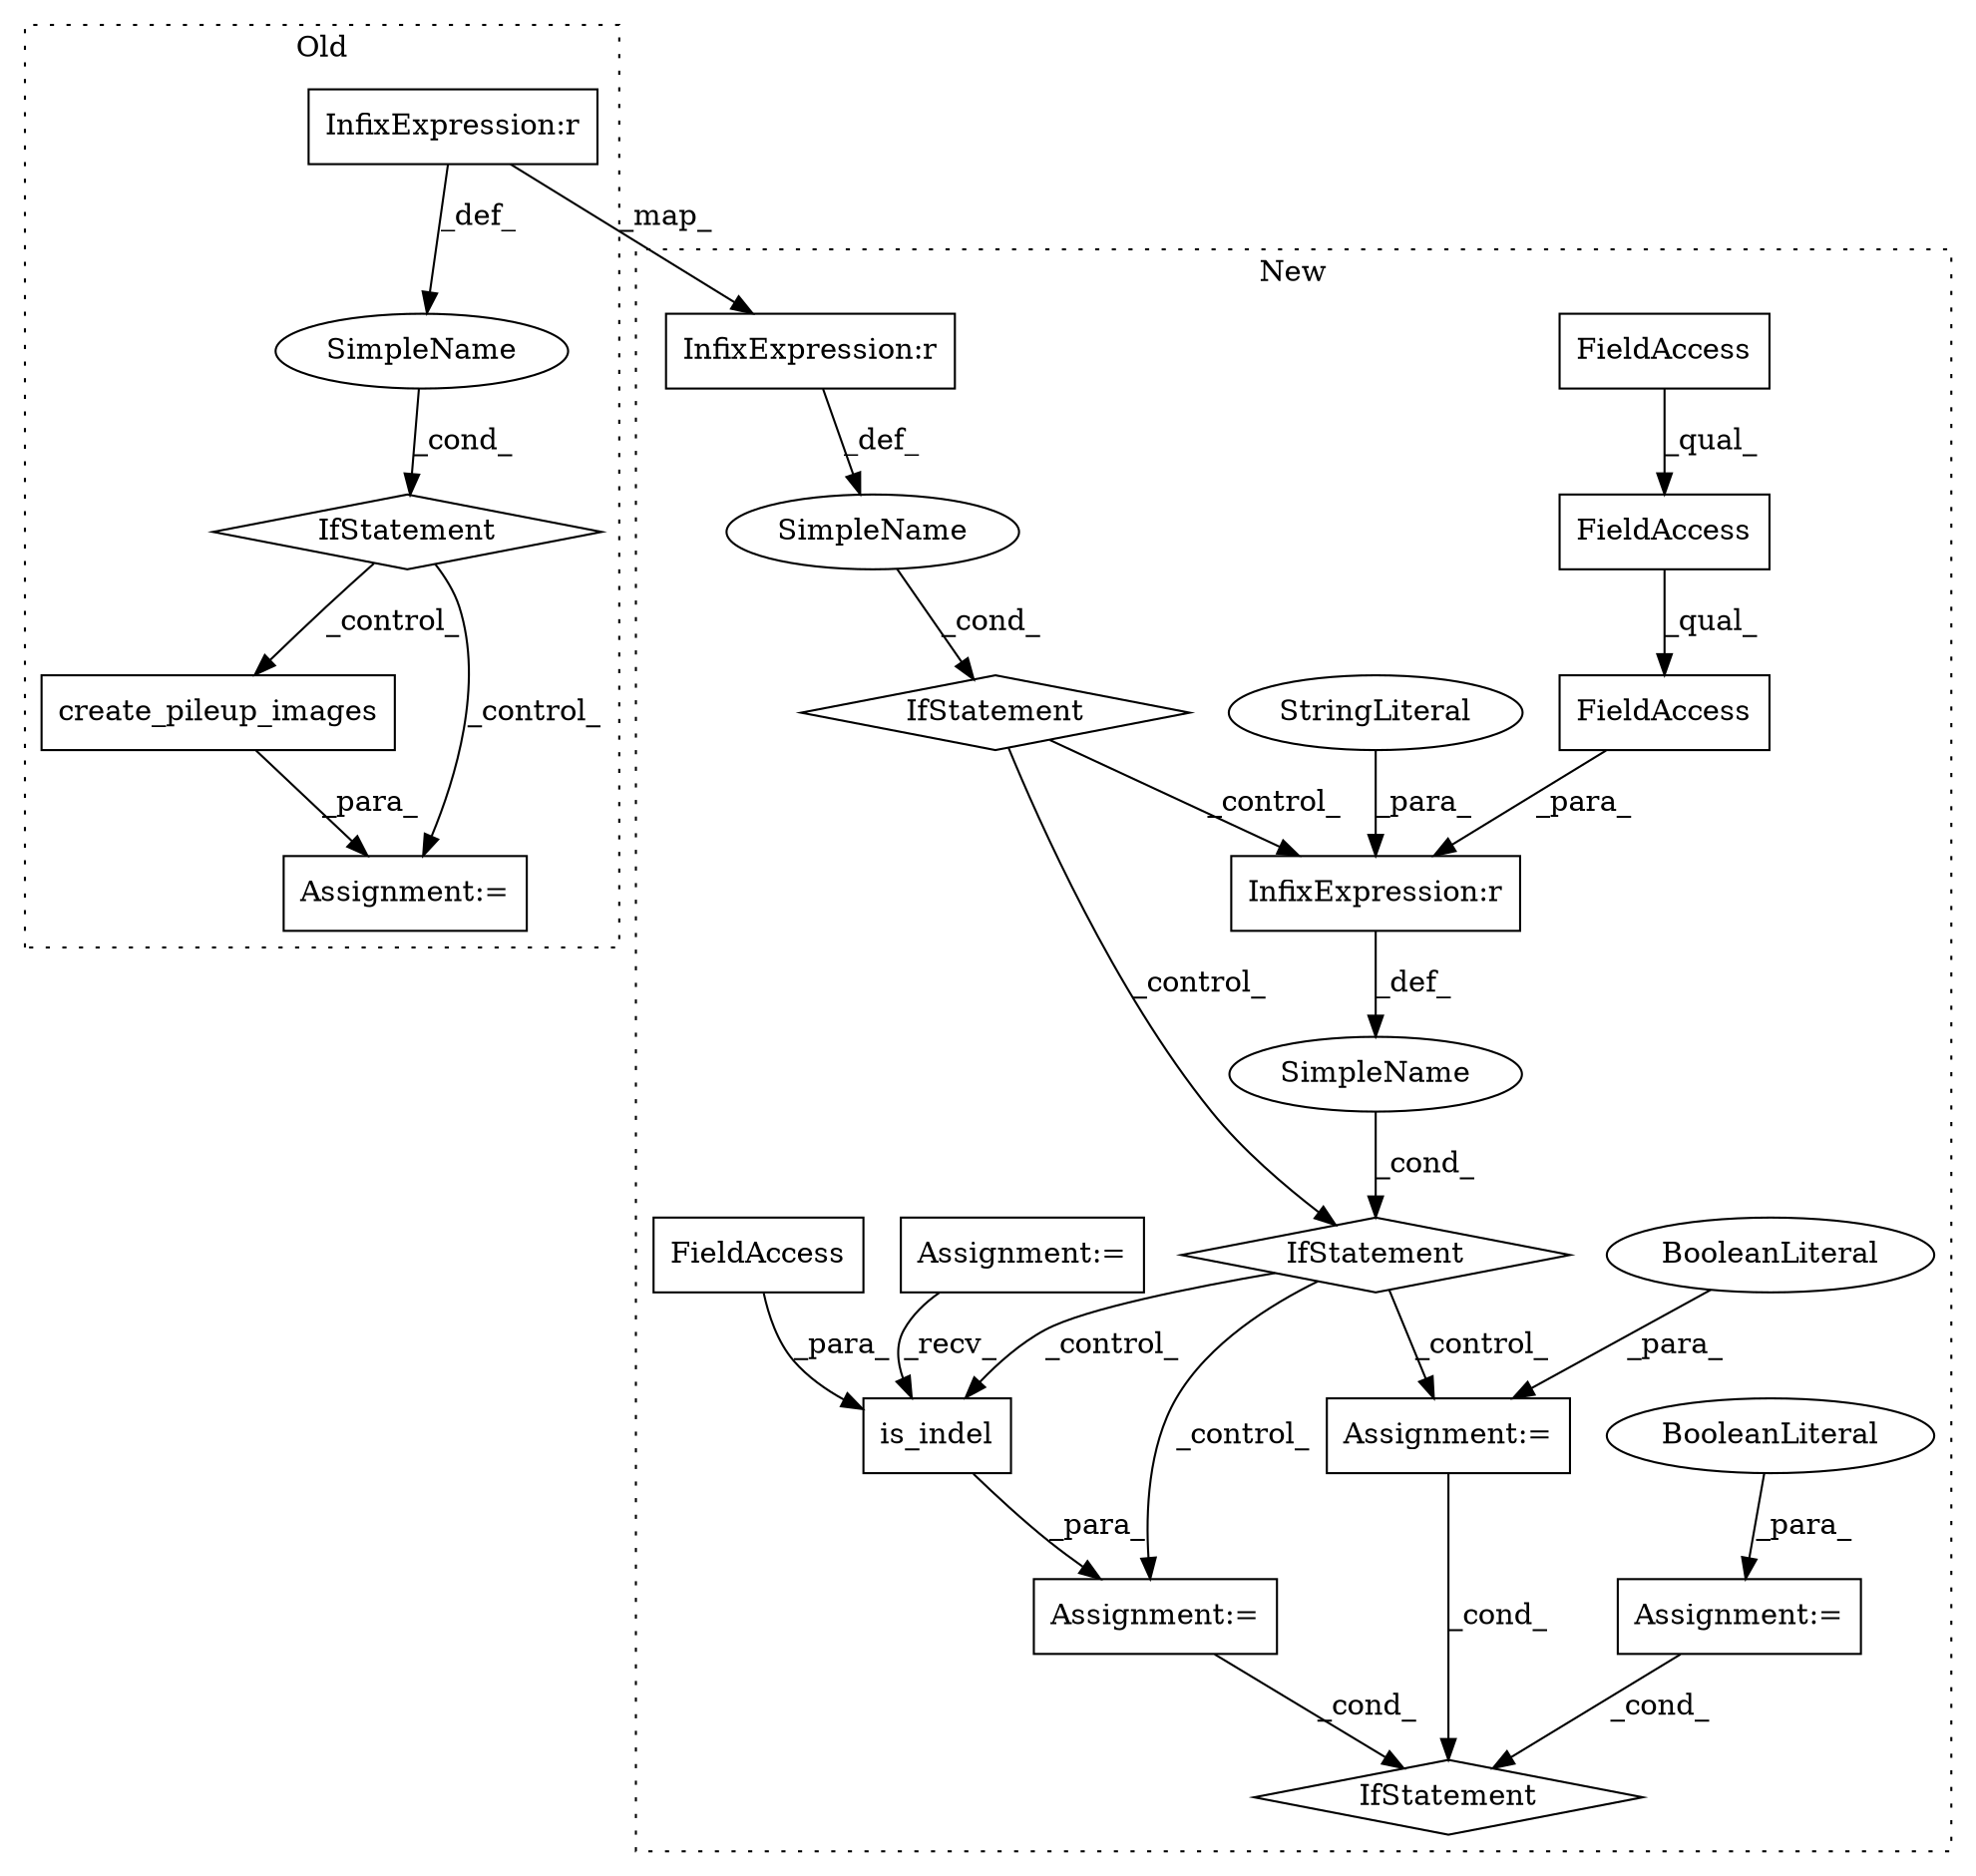 digraph G {
subgraph cluster0 {
1 [label="create_pileup_images" a="32" s="54629,54675" l="21,1" shape="box"];
4 [label="InfixExpression:r" a="27" s="53971" l="4" shape="box"];
6 [label="SimpleName" a="42" s="" l="" shape="ellipse"];
7 [label="IfStatement" a="25" s="53924,53981" l="4,2" shape="diamond"];
17 [label="Assignment:=" a="7" s="54619" l="1" shape="box"];
label = "Old";
style="dotted";
}
subgraph cluster1 {
2 [label="IfStatement" a="25" s="54468,54527" l="4,2" shape="diamond"];
3 [label="InfixExpression:r" a="27" s="54515" l="4" shape="box"];
5 [label="InfixExpression:r" a="27" s="54448" l="4" shape="box"];
8 [label="FieldAccess" a="22" s="54472" l="43" shape="box"];
9 [label="FieldAccess" a="22" s="54472" l="24" shape="box"];
10 [label="FieldAccess" a="22" s="54472" l="12" shape="box"];
11 [label="SimpleName" a="42" s="" l="" shape="ellipse"];
12 [label="is_indel" a="32" s="54576,54600" l="9,1" shape="box"];
13 [label="FieldAccess" a="22" s="54585" l="15" shape="box"];
14 [label="IfStatement" a="25" s="54401,54458" l="4,2" shape="diamond"];
15 [label="SimpleName" a="42" s="" l="" shape="ellipse"];
16 [label="IfStatement" a="25" s="54747,54773" l="4,2" shape="diamond"];
18 [label="Assignment:=" a="7" s="54649" l="1" shape="box"];
19 [label="BooleanLiteral" a="9" s="54650" l="4" shape="ellipse"];
20 [label="Assignment:=" a="7" s="54389" l="1" shape="box"];
21 [label="BooleanLiteral" a="9" s="54390" l="5" shape="ellipse"];
22 [label="Assignment:=" a="7" s="54561" l="1" shape="box"];
23 [label="StringLiteral" a="45" s="54519" l="8" shape="ellipse"];
24 [label="Assignment:=" a="7" s="53684" l="13" shape="box"];
label = "New";
style="dotted";
}
1 -> 17 [label="_para_"];
2 -> 12 [label="_control_"];
2 -> 22 [label="_control_"];
2 -> 18 [label="_control_"];
3 -> 11 [label="_def_"];
4 -> 6 [label="_def_"];
4 -> 5 [label="_map_"];
5 -> 15 [label="_def_"];
6 -> 7 [label="_cond_"];
7 -> 1 [label="_control_"];
7 -> 17 [label="_control_"];
8 -> 3 [label="_para_"];
9 -> 8 [label="_qual_"];
10 -> 9 [label="_qual_"];
11 -> 2 [label="_cond_"];
12 -> 22 [label="_para_"];
13 -> 12 [label="_para_"];
14 -> 2 [label="_control_"];
14 -> 3 [label="_control_"];
15 -> 14 [label="_cond_"];
18 -> 16 [label="_cond_"];
19 -> 18 [label="_para_"];
20 -> 16 [label="_cond_"];
21 -> 20 [label="_para_"];
22 -> 16 [label="_cond_"];
23 -> 3 [label="_para_"];
24 -> 12 [label="_recv_"];
}